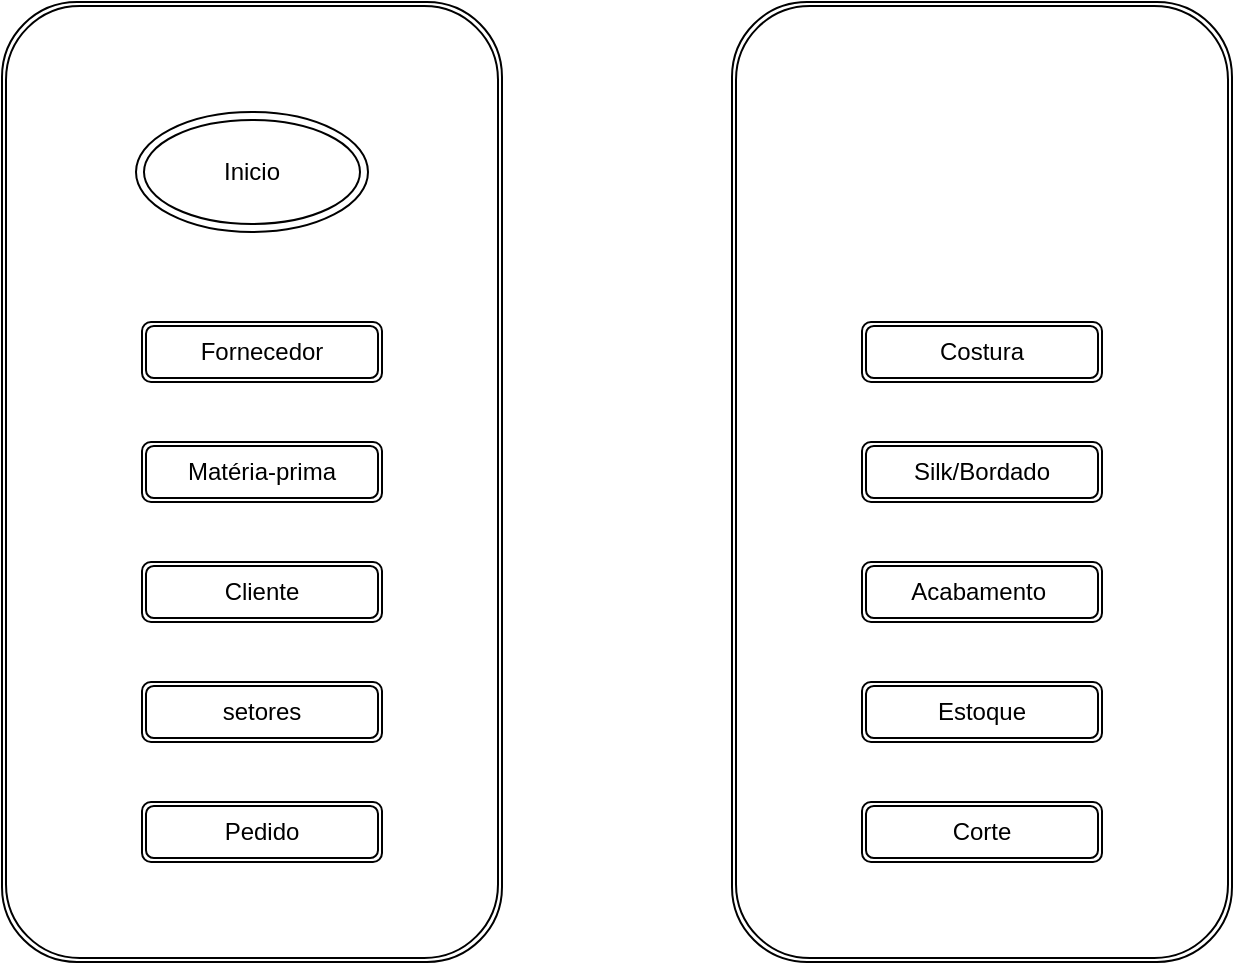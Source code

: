 <mxfile version="24.5.5" type="device">
  <diagram name="Página-1" id="aHu4FCKGCrDBaM6owpHq">
    <mxGraphModel dx="1647" dy="877" grid="1" gridSize="10" guides="1" tooltips="1" connect="1" arrows="1" fold="1" page="1" pageScale="1" pageWidth="827" pageHeight="1169" math="0" shadow="0">
      <root>
        <mxCell id="0" />
        <mxCell id="1" parent="0" />
        <mxCell id="OaFdz0dTEYkGmEEMwskl-1" value="" style="shape=ext;double=1;rounded=1;whiteSpace=wrap;html=1;rotation=90;" vertex="1" parent="1">
          <mxGeometry x="-75" y="155" width="480" height="250" as="geometry" />
        </mxCell>
        <mxCell id="OaFdz0dTEYkGmEEMwskl-8" value="" style="group" vertex="1" connectable="0" parent="1">
          <mxGeometry x="110" y="200" width="120" height="270" as="geometry" />
        </mxCell>
        <mxCell id="OaFdz0dTEYkGmEEMwskl-2" value="Fornecedor" style="shape=ext;double=1;rounded=1;whiteSpace=wrap;html=1;" vertex="1" parent="OaFdz0dTEYkGmEEMwskl-8">
          <mxGeometry width="120" height="30" as="geometry" />
        </mxCell>
        <mxCell id="OaFdz0dTEYkGmEEMwskl-3" value="Matéria-prima" style="shape=ext;double=1;rounded=1;whiteSpace=wrap;html=1;" vertex="1" parent="OaFdz0dTEYkGmEEMwskl-8">
          <mxGeometry y="60" width="120" height="30" as="geometry" />
        </mxCell>
        <mxCell id="OaFdz0dTEYkGmEEMwskl-4" value="setores" style="shape=ext;double=1;rounded=1;whiteSpace=wrap;html=1;" vertex="1" parent="OaFdz0dTEYkGmEEMwskl-8">
          <mxGeometry y="180" width="120" height="30" as="geometry" />
        </mxCell>
        <mxCell id="OaFdz0dTEYkGmEEMwskl-5" value="Cliente" style="shape=ext;double=1;rounded=1;whiteSpace=wrap;html=1;" vertex="1" parent="OaFdz0dTEYkGmEEMwskl-8">
          <mxGeometry y="120" width="120" height="30" as="geometry" />
        </mxCell>
        <mxCell id="OaFdz0dTEYkGmEEMwskl-6" value="Pedido" style="shape=ext;double=1;rounded=1;whiteSpace=wrap;html=1;" vertex="1" parent="OaFdz0dTEYkGmEEMwskl-8">
          <mxGeometry y="240" width="120" height="30" as="geometry" />
        </mxCell>
        <mxCell id="OaFdz0dTEYkGmEEMwskl-9" value="Inicio" style="ellipse;shape=doubleEllipse;whiteSpace=wrap;html=1;" vertex="1" parent="1">
          <mxGeometry x="107" y="95" width="116" height="60" as="geometry" />
        </mxCell>
        <mxCell id="OaFdz0dTEYkGmEEMwskl-10" value="" style="shape=ext;double=1;rounded=1;whiteSpace=wrap;html=1;rotation=90;" vertex="1" parent="1">
          <mxGeometry x="290" y="155" width="480" height="250" as="geometry" />
        </mxCell>
        <mxCell id="OaFdz0dTEYkGmEEMwskl-11" value="" style="group" vertex="1" connectable="0" parent="1">
          <mxGeometry x="470" y="200" width="120" height="270" as="geometry" />
        </mxCell>
        <mxCell id="OaFdz0dTEYkGmEEMwskl-12" value="Costura" style="shape=ext;double=1;rounded=1;whiteSpace=wrap;html=1;" vertex="1" parent="OaFdz0dTEYkGmEEMwskl-11">
          <mxGeometry width="120" height="30" as="geometry" />
        </mxCell>
        <mxCell id="OaFdz0dTEYkGmEEMwskl-13" value="Silk/Bordado" style="shape=ext;double=1;rounded=1;whiteSpace=wrap;html=1;" vertex="1" parent="OaFdz0dTEYkGmEEMwskl-11">
          <mxGeometry y="60" width="120" height="30" as="geometry" />
        </mxCell>
        <mxCell id="OaFdz0dTEYkGmEEMwskl-14" value="Estoque" style="shape=ext;double=1;rounded=1;whiteSpace=wrap;html=1;" vertex="1" parent="OaFdz0dTEYkGmEEMwskl-11">
          <mxGeometry y="180" width="120" height="30" as="geometry" />
        </mxCell>
        <mxCell id="OaFdz0dTEYkGmEEMwskl-15" value="Acabamento&amp;nbsp;" style="shape=ext;double=1;rounded=1;whiteSpace=wrap;html=1;" vertex="1" parent="OaFdz0dTEYkGmEEMwskl-11">
          <mxGeometry y="120" width="120" height="30" as="geometry" />
        </mxCell>
        <mxCell id="OaFdz0dTEYkGmEEMwskl-16" value="Corte" style="shape=ext;double=1;rounded=1;whiteSpace=wrap;html=1;" vertex="1" parent="OaFdz0dTEYkGmEEMwskl-11">
          <mxGeometry y="240" width="120" height="30" as="geometry" />
        </mxCell>
      </root>
    </mxGraphModel>
  </diagram>
</mxfile>
